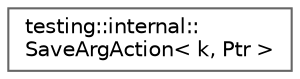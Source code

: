 digraph "Graphical Class Hierarchy"
{
 // LATEX_PDF_SIZE
  bgcolor="transparent";
  edge [fontname=Helvetica,fontsize=10,labelfontname=Helvetica,labelfontsize=10];
  node [fontname=Helvetica,fontsize=10,shape=box,height=0.2,width=0.4];
  rankdir="LR";
  Node0 [id="Node000000",label="testing::internal::\lSaveArgAction\< k, Ptr \>",height=0.2,width=0.4,color="grey40", fillcolor="white", style="filled",URL="$structtesting_1_1internal_1_1_save_arg_action.html",tooltip=" "];
}
